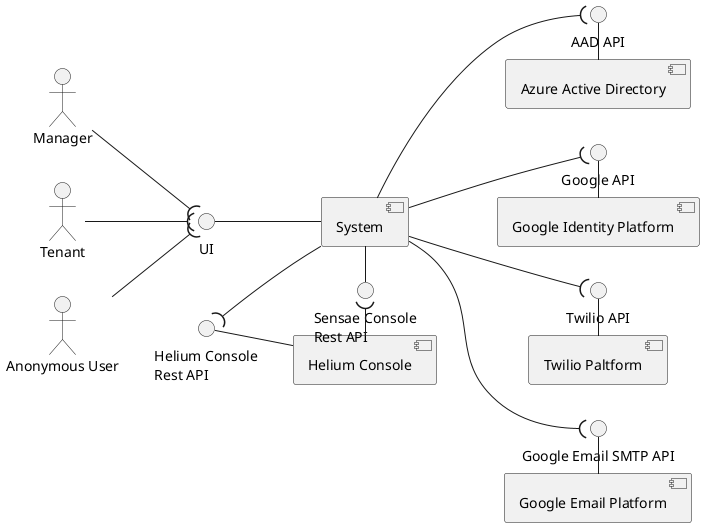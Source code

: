 @startuml logical-view-level1

left to right direction

skinparam Monochrome true
skinparam sequenceMessageAlign center
skinparam componentStyle uml2
skinparam packageStyle rectangle

[System] as S
[Helium Console] as HC
[Azure Active Directory] as AAD
[Google Identity Platform] as GIP

[Twilio Paltform] as SMS
[Google Email Platform] as EMAIL

() "UI" as UI
() "Helium Console\nRest API" as OUT_ENDPOINT
() "Sensae Console\nRest API" as IN_ENDPOINT

() "AAD API" as AZURE_ENDPOINT
() "Google API" as GOOGLE_ENDPOINT

() "Twilio API" as SMS_ENDPOINT
() "Google Email SMTP API" as EMAIL_ENDPOINT

actor "Manager" as Client
actor "Tenant" as Tenant
actor "Anonymous User" as Anonymous

Client --( UI
Tenant --( UI
Anonymous --( UI

UI -- S
S - IN_ENDPOINT
OUT_ENDPOINT -- HC
S --( AZURE_ENDPOINT
S --( GOOGLE_ENDPOINT
S --( EMAIL_ENDPOINT
S --( SMS_ENDPOINT

IN_ENDPOINT )- HC
OUT_ENDPOINT )- S
AZURE_ENDPOINT - AAD
GOOGLE_ENDPOINT - GIP

SMS_ENDPOINT - SMS
EMAIL_ENDPOINT - EMAIL

@enduml
